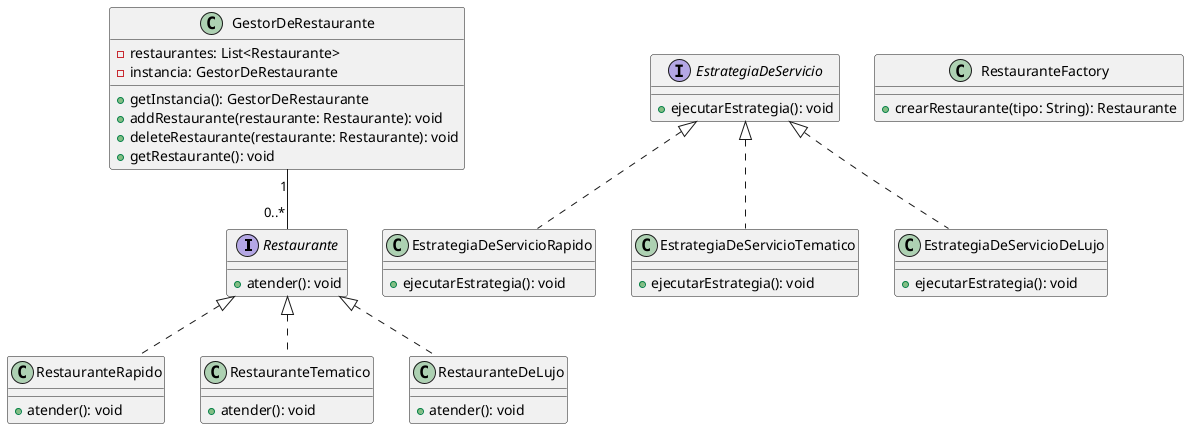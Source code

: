 @startuml

interface Restaurante {
  +atender(): void
}

interface EstrategiaDeServicio {
  +ejecutarEstrategia(): void
}

class RestauranteRapido {
  +atender(): void
}

class RestauranteTematico {
  +atender(): void
}

class RestauranteDeLujo {
  +atender(): void
}

class EstrategiaDeServicioRapido {
  +ejecutarEstrategia(): void
}

class EstrategiaDeServicioTematico {
  +ejecutarEstrategia(): void
}

class EstrategiaDeServicioDeLujo {
  +ejecutarEstrategia(): void
}

class RestauranteFactory {
  +crearRestaurante(tipo: String): Restaurante
}

class GestorDeRestaurante {
  -restaurantes: List<Restaurante>
  -instancia: GestorDeRestaurante
  +getInstancia(): GestorDeRestaurante
  +addRestaurante(restaurante: Restaurante): void
  +deleteRestaurante(restaurante: Restaurante): void
  +getRestaurante(): void
}

Restaurante <|.. RestauranteRapido
Restaurante <|.. RestauranteTematico
Restaurante <|.. RestauranteDeLujo

EstrategiaDeServicio <|.. EstrategiaDeServicioRapido
EstrategiaDeServicio <|.. EstrategiaDeServicioTematico
EstrategiaDeServicio <|.. EstrategiaDeServicioDeLujo

GestorDeRestaurante "1" -- "0..*" Restaurante

@enduml